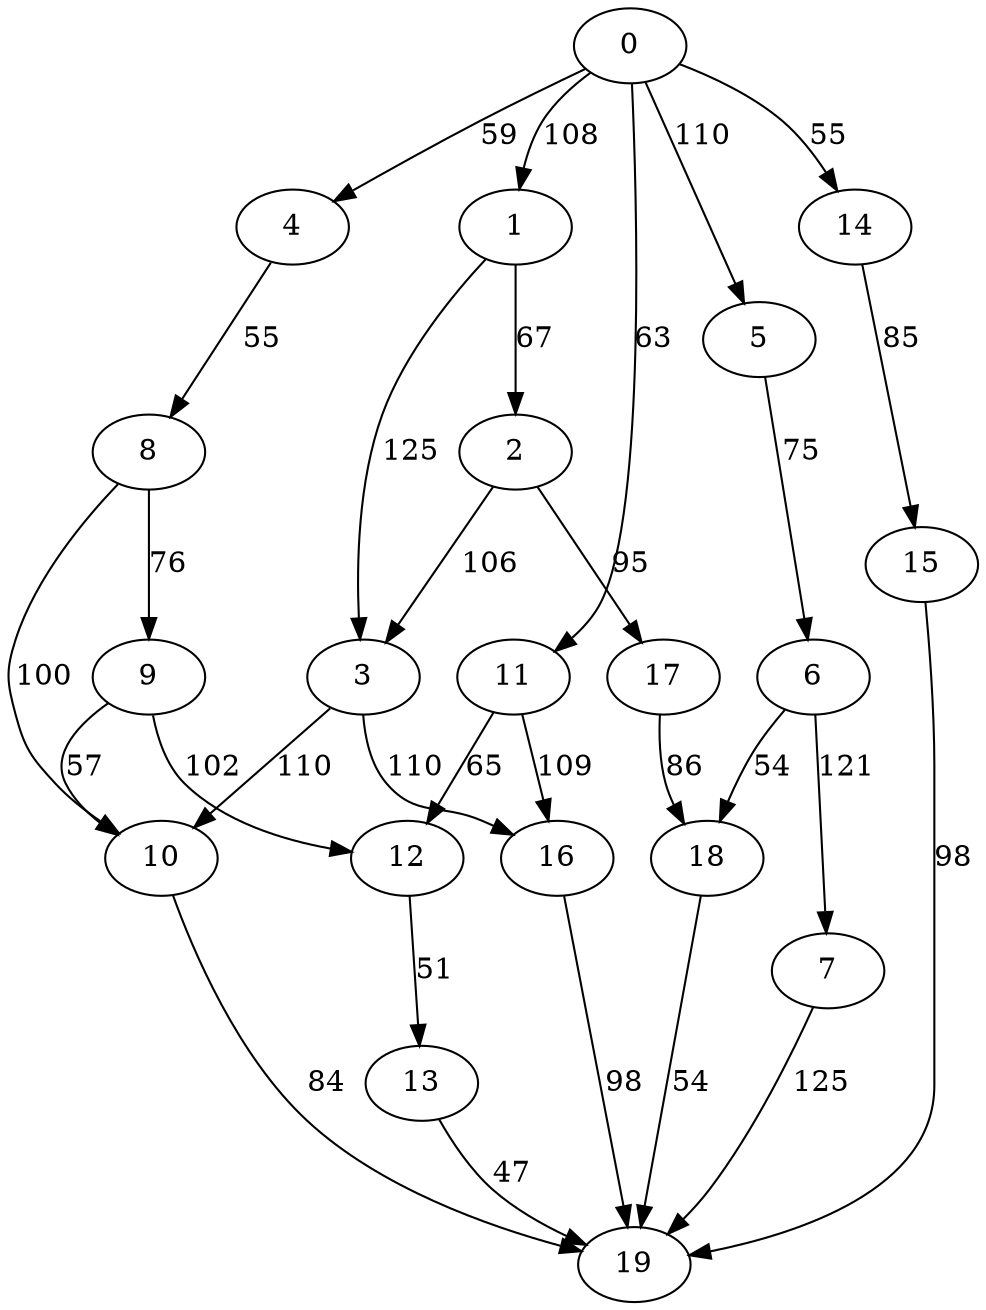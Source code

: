 digraph t20p6r5_5 {
0 -> 1 [ label = 108 ];
0 -> 4 [ label = 59 ];
0 -> 5 [ label = 110 ];
0 -> 11 [ label = 63 ];
0 -> 14 [ label = 55 ];
1 -> 2 [ label = 67 ];
1 -> 3 [ label = 125 ];
2 -> 3 [ label = 106 ];
2 -> 17 [ label = 95 ];
3 -> 10 [ label = 110 ];
3 -> 16 [ label = 110 ];
4 -> 8 [ label = 55 ];
5 -> 6 [ label = 75 ];
6 -> 7 [ label = 121 ];
6 -> 18 [ label = 54 ];
7 -> 19 [ label = 125 ];
8 -> 9 [ label = 76 ];
8 -> 10 [ label = 100 ];
9 -> 10 [ label = 57 ];
9 -> 12 [ label = 102 ];
10 -> 19 [ label = 84 ];
11 -> 12 [ label = 65 ];
11 -> 16 [ label = 109 ];
12 -> 13 [ label = 51 ];
13 -> 19 [ label = 47 ];
14 -> 15 [ label = 85 ];
15 -> 19 [ label = 98 ];
16 -> 19 [ label = 98 ];
17 -> 18 [ label = 86 ];
18 -> 19 [ label = 54 ];
 }

